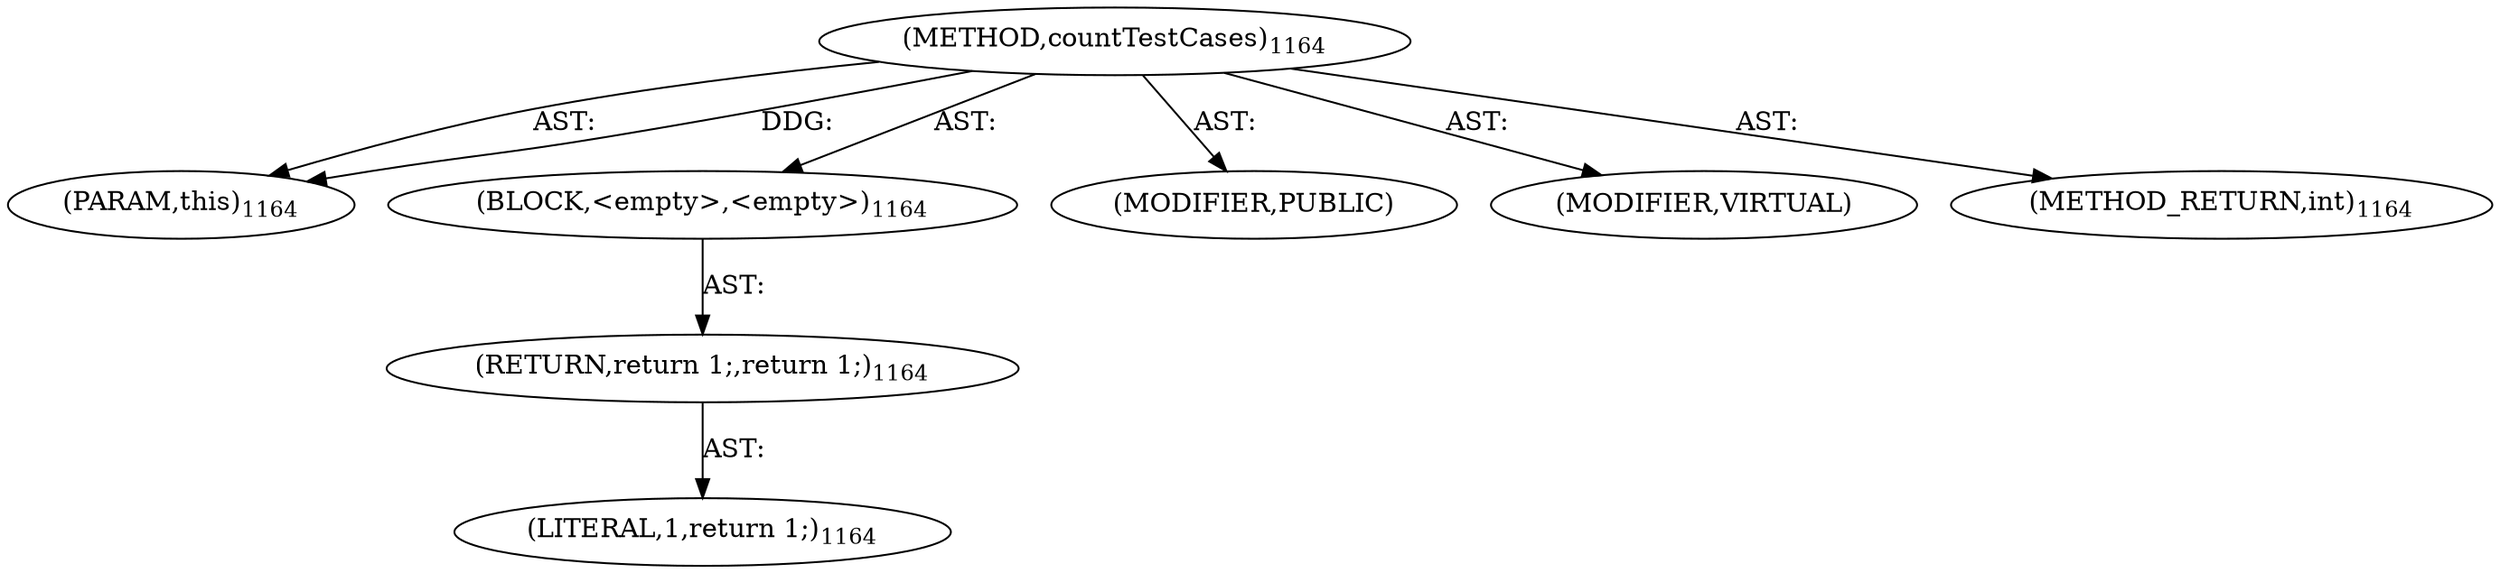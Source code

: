 digraph "countTestCases" {  
"111669149749" [label = <(METHOD,countTestCases)<SUB>1164</SUB>> ]
"115964117089" [label = <(PARAM,this)<SUB>1164</SUB>> ]
"25769803921" [label = <(BLOCK,&lt;empty&gt;,&lt;empty&gt;)<SUB>1164</SUB>> ]
"146028888083" [label = <(RETURN,return 1;,return 1;)<SUB>1164</SUB>> ]
"90194313350" [label = <(LITERAL,1,return 1;)<SUB>1164</SUB>> ]
"133143986302" [label = <(MODIFIER,PUBLIC)> ]
"133143986303" [label = <(MODIFIER,VIRTUAL)> ]
"128849018933" [label = <(METHOD_RETURN,int)<SUB>1164</SUB>> ]
  "111669149749" -> "115964117089"  [ label = "AST: "] 
  "111669149749" -> "25769803921"  [ label = "AST: "] 
  "111669149749" -> "133143986302"  [ label = "AST: "] 
  "111669149749" -> "133143986303"  [ label = "AST: "] 
  "111669149749" -> "128849018933"  [ label = "AST: "] 
  "25769803921" -> "146028888083"  [ label = "AST: "] 
  "146028888083" -> "90194313350"  [ label = "AST: "] 
  "111669149749" -> "115964117089"  [ label = "DDG: "] 
}
